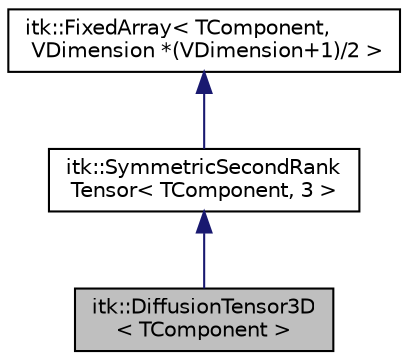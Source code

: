 digraph "itk::DiffusionTensor3D&lt; TComponent &gt;"
{
 // LATEX_PDF_SIZE
  edge [fontname="Helvetica",fontsize="10",labelfontname="Helvetica",labelfontsize="10"];
  node [fontname="Helvetica",fontsize="10",shape=record];
  Node1 [label="itk::DiffusionTensor3D\l\< TComponent \>",height=0.2,width=0.4,color="black", fillcolor="grey75", style="filled", fontcolor="black",tooltip="Represent a diffusion tensor as used in DTI images."];
  Node2 -> Node1 [dir="back",color="midnightblue",fontsize="10",style="solid",fontname="Helvetica"];
  Node2 [label="itk::SymmetricSecondRank\lTensor\< TComponent, 3 \>",height=0.2,width=0.4,color="black", fillcolor="white", style="filled",URL="$classitk_1_1SymmetricSecondRankTensor.html",tooltip=" "];
  Node3 -> Node2 [dir="back",color="midnightblue",fontsize="10",style="solid",fontname="Helvetica"];
  Node3 [label="itk::FixedArray\< TComponent,\l VDimension *(VDimension+1)/2 \>",height=0.2,width=0.4,color="black", fillcolor="white", style="filled",URL="$classitk_1_1FixedArray.html",tooltip=" "];
}
